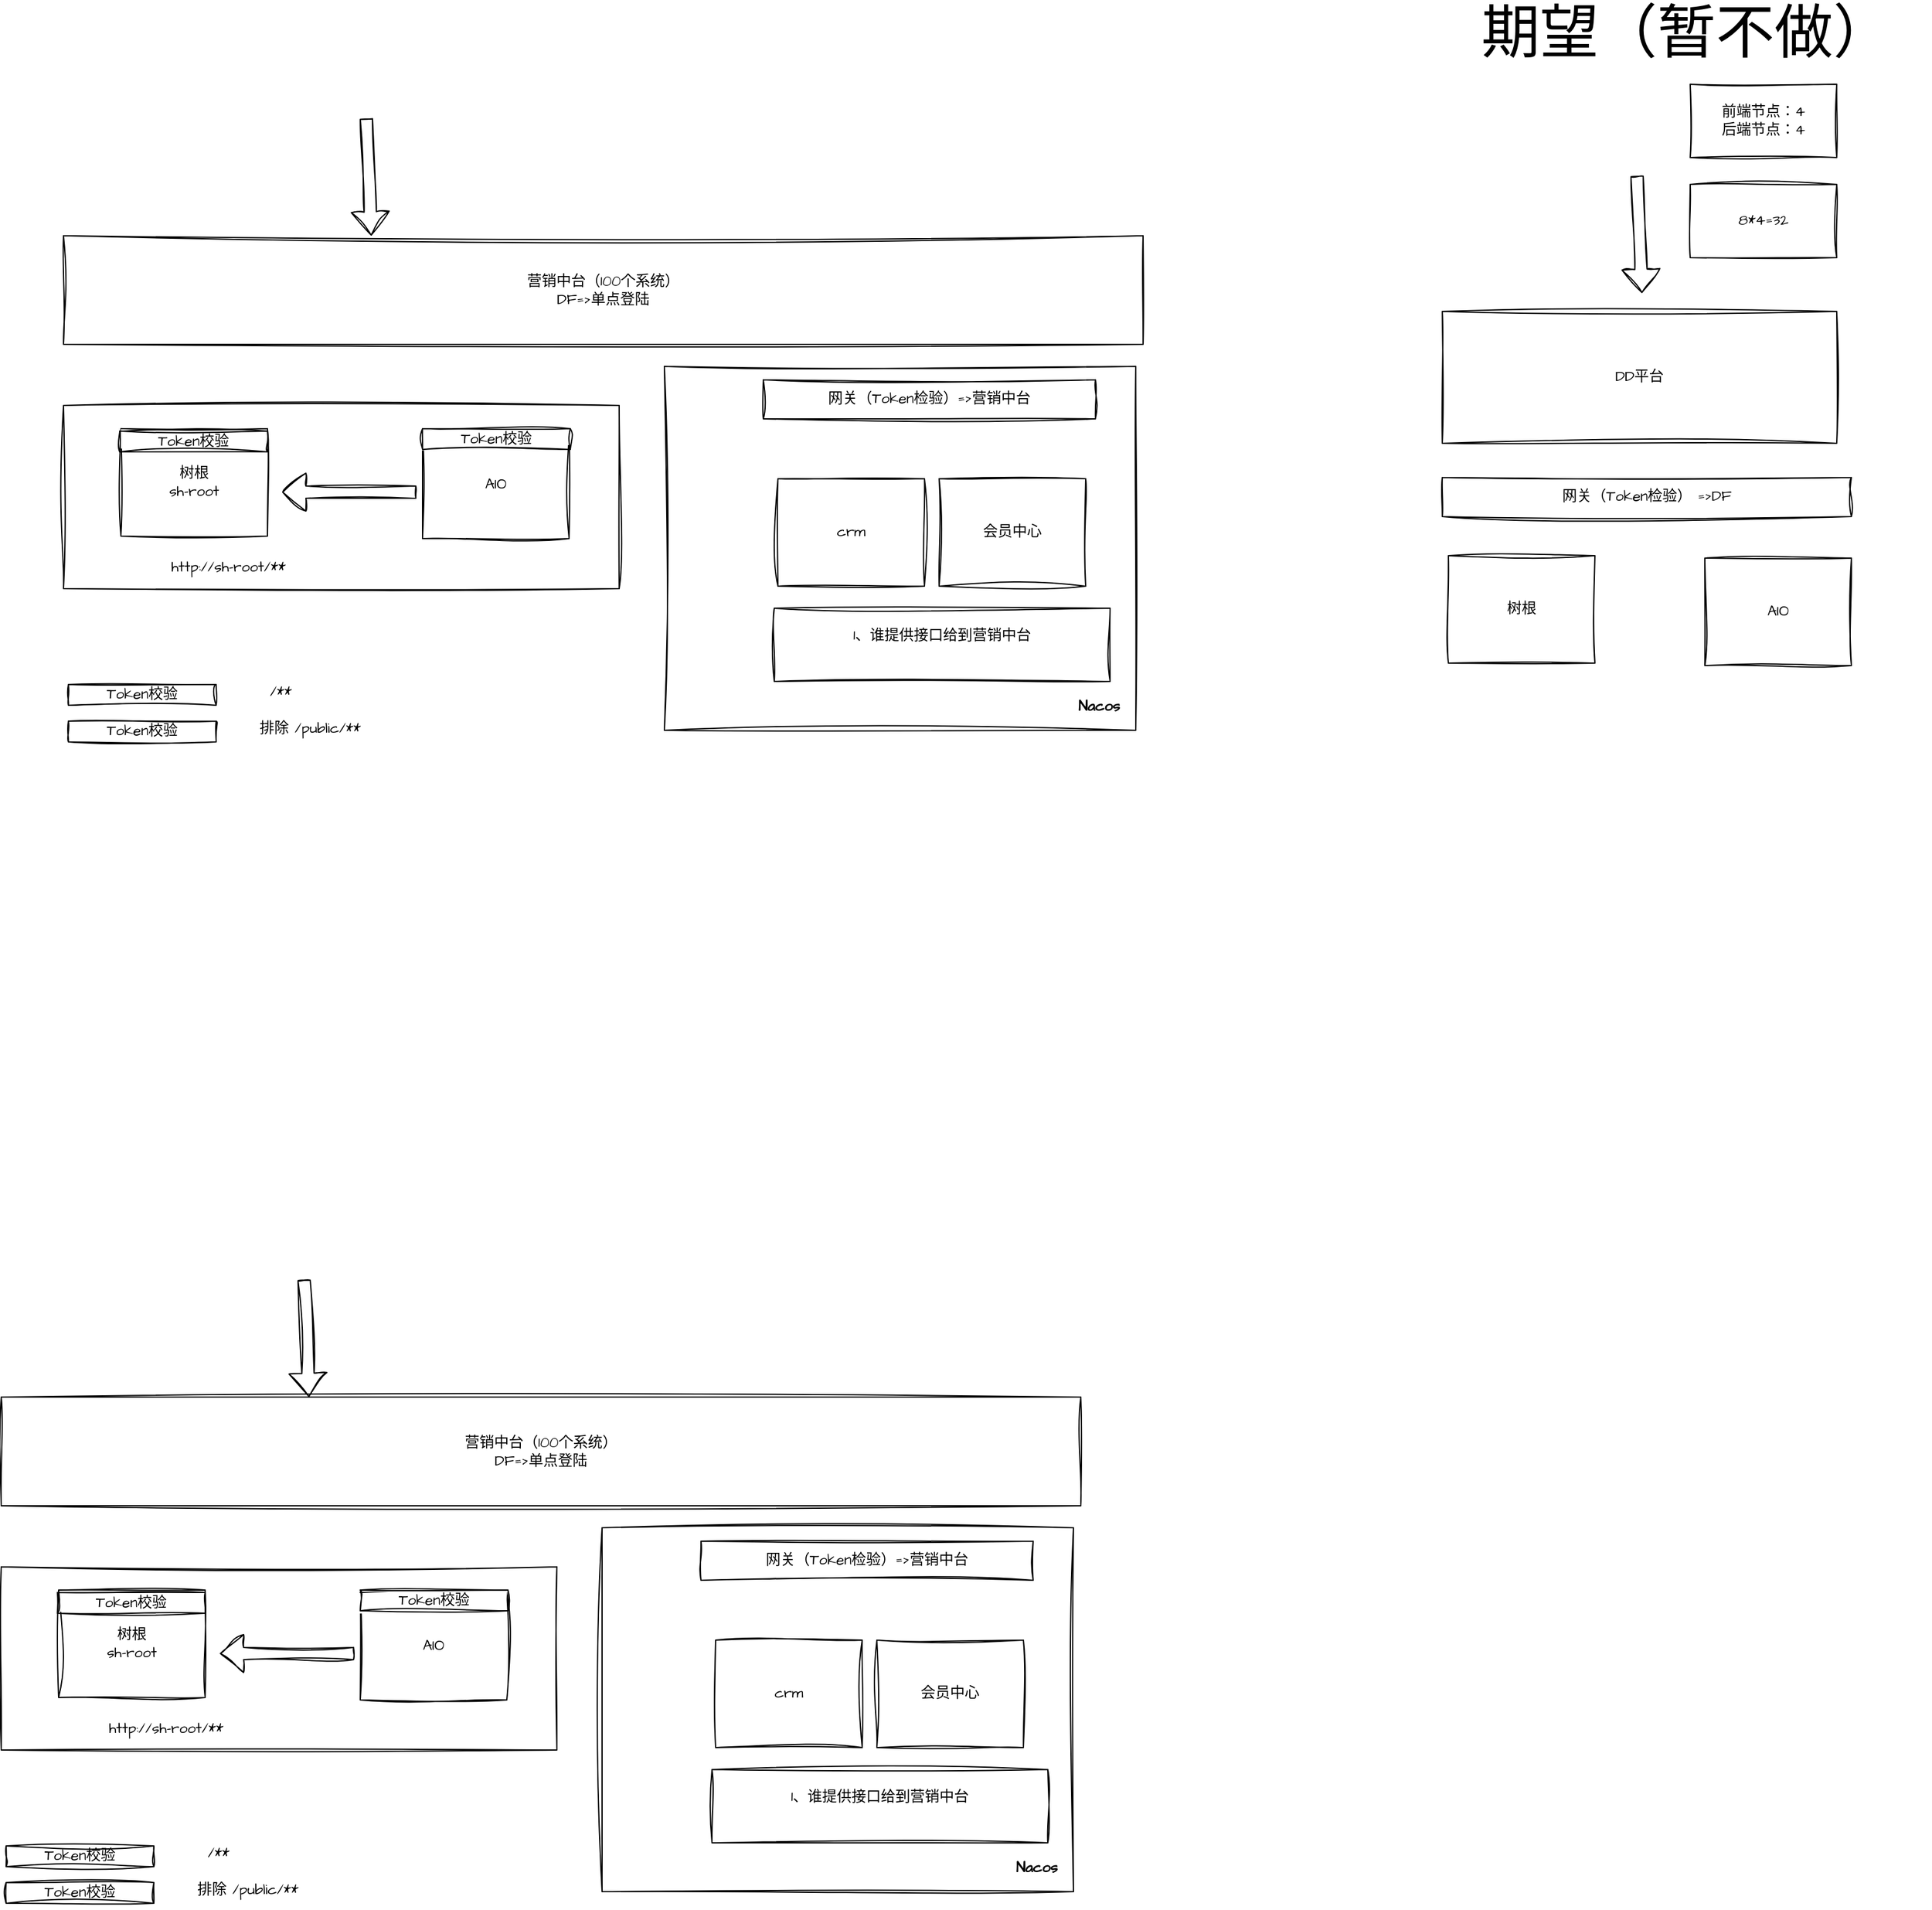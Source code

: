 <mxfile version="24.6.0" type="github">
  <diagram name="第 1 页" id="6-DvCEu9I3ejnAYmDn9d">
    <mxGraphModel dx="2392" dy="1041" grid="0" gridSize="10" guides="1" tooltips="1" connect="1" arrows="1" fold="1" page="1" pageScale="1" pageWidth="827" pageHeight="1169" math="0" shadow="0">
      <root>
        <mxCell id="0" />
        <mxCell id="1" parent="0" />
        <mxCell id="ACkTagMUBhwrKETom3U7-1" value="" style="rounded=0;whiteSpace=wrap;html=1;sketch=1;hachureGap=4;jiggle=2;curveFitting=1;fontFamily=Architects Daughter;fontSource=https%3A%2F%2Ffonts.googleapis.com%2Fcss%3Ffamily%3DArchitects%2BDaughter;" parent="1" vertex="1">
          <mxGeometry x="-33" y="372" width="386" height="298" as="geometry" />
        </mxCell>
        <mxCell id="y0GIKHgXNxl76aVskyiR-26" value="" style="rounded=0;whiteSpace=wrap;html=1;sketch=1;hachureGap=4;jiggle=2;curveFitting=1;fontFamily=Architects Daughter;fontSource=https%3A%2F%2Ffonts.googleapis.com%2Fcss%3Ffamily%3DArchitects%2BDaughter;" parent="1" vertex="1">
          <mxGeometry x="-525" y="404" width="455" height="150" as="geometry" />
        </mxCell>
        <mxCell id="y0GIKHgXNxl76aVskyiR-1" value="营销中台（100个系统）&lt;br&gt;DF=&amp;gt;单点登陆" style="rounded=0;whiteSpace=wrap;html=1;sketch=1;hachureGap=4;jiggle=2;curveFitting=1;fontFamily=Architects Daughter;fontSource=https%3A%2F%2Ffonts.googleapis.com%2Fcss%3Ffamily%3DArchitects%2BDaughter;" parent="1" vertex="1">
          <mxGeometry x="-525" y="265" width="884" height="89" as="geometry" />
        </mxCell>
        <mxCell id="y0GIKHgXNxl76aVskyiR-2" value="树根&lt;br&gt;sh-root" style="rounded=0;whiteSpace=wrap;html=1;sketch=1;hachureGap=4;jiggle=2;curveFitting=1;fontFamily=Architects Daughter;fontSource=https%3A%2F%2Ffonts.googleapis.com%2Fcss%3Ffamily%3DArchitects%2BDaughter;" parent="1" vertex="1">
          <mxGeometry x="-478" y="423" width="120" height="88" as="geometry" />
        </mxCell>
        <mxCell id="y0GIKHgXNxl76aVskyiR-3" value="AIO" style="rounded=0;whiteSpace=wrap;html=1;sketch=1;hachureGap=4;jiggle=2;curveFitting=1;fontFamily=Architects Daughter;fontSource=https%3A%2F%2Ffonts.googleapis.com%2Fcss%3Ffamily%3DArchitects%2BDaughter;" parent="1" vertex="1">
          <mxGeometry x="-231" y="425" width="120" height="88" as="geometry" />
        </mxCell>
        <mxCell id="y0GIKHgXNxl76aVskyiR-7" value="" style="shape=flexArrow;endArrow=classic;html=1;rounded=0;sketch=1;hachureGap=4;jiggle=2;curveFitting=1;fontFamily=Architects Daughter;fontSource=https%3A%2F%2Ffonts.googleapis.com%2Fcss%3Ffamily%3DArchitects%2BDaughter;" parent="1" edge="1">
          <mxGeometry width="50" height="50" relative="1" as="geometry">
            <mxPoint x="-277" y="169" as="sourcePoint" />
            <mxPoint x="-273" y="265" as="targetPoint" />
          </mxGeometry>
        </mxCell>
        <mxCell id="y0GIKHgXNxl76aVskyiR-8" value="Token校验" style="rounded=0;whiteSpace=wrap;html=1;sketch=1;hachureGap=4;jiggle=2;curveFitting=1;fontFamily=Architects Daughter;fontSource=https%3A%2F%2Ffonts.googleapis.com%2Fcss%3Ffamily%3DArchitects%2BDaughter;" parent="1" vertex="1">
          <mxGeometry x="-521" y="632.5" width="121" height="17" as="geometry" />
        </mxCell>
        <mxCell id="y0GIKHgXNxl76aVskyiR-9" value="Token校验" style="rounded=0;whiteSpace=wrap;html=1;sketch=1;hachureGap=4;jiggle=2;curveFitting=1;fontFamily=Architects Daughter;fontSource=https%3A%2F%2Ffonts.googleapis.com%2Fcss%3Ffamily%3DArchitects%2BDaughter;" parent="1" vertex="1">
          <mxGeometry x="-231" y="423" width="121" height="17" as="geometry" />
        </mxCell>
        <mxCell id="y0GIKHgXNxl76aVskyiR-10" value="DD平台" style="rounded=0;whiteSpace=wrap;html=1;sketch=1;hachureGap=4;jiggle=2;curveFitting=1;fontFamily=Architects Daughter;fontSource=https%3A%2F%2Ffonts.googleapis.com%2Fcss%3Ffamily%3DArchitects%2BDaughter;" parent="1" vertex="1">
          <mxGeometry x="604" y="327" width="323" height="108" as="geometry" />
        </mxCell>
        <mxCell id="y0GIKHgXNxl76aVskyiR-11" value="树根" style="rounded=0;whiteSpace=wrap;html=1;sketch=1;hachureGap=4;jiggle=2;curveFitting=1;fontFamily=Architects Daughter;fontSource=https%3A%2F%2Ffonts.googleapis.com%2Fcss%3Ffamily%3DArchitects%2BDaughter;" parent="1" vertex="1">
          <mxGeometry x="609" y="527" width="120" height="88" as="geometry" />
        </mxCell>
        <mxCell id="y0GIKHgXNxl76aVskyiR-12" value="AIO" style="rounded=0;whiteSpace=wrap;html=1;sketch=1;hachureGap=4;jiggle=2;curveFitting=1;fontFamily=Architects Daughter;fontSource=https%3A%2F%2Ffonts.googleapis.com%2Fcss%3Ffamily%3DArchitects%2BDaughter;" parent="1" vertex="1">
          <mxGeometry x="819" y="529" width="120" height="88" as="geometry" />
        </mxCell>
        <mxCell id="y0GIKHgXNxl76aVskyiR-13" value="" style="shape=flexArrow;endArrow=classic;html=1;rounded=0;sketch=1;hachureGap=4;jiggle=2;curveFitting=1;fontFamily=Architects Daughter;fontSource=https%3A%2F%2Ffonts.googleapis.com%2Fcss%3Ffamily%3DArchitects%2BDaughter;" parent="1" edge="1">
          <mxGeometry width="50" height="50" relative="1" as="geometry">
            <mxPoint x="763.5" y="216" as="sourcePoint" />
            <mxPoint x="767.5" y="312" as="targetPoint" />
          </mxGeometry>
        </mxCell>
        <mxCell id="y0GIKHgXNxl76aVskyiR-15" value="网关（Token检验）=&amp;gt;营销中台" style="rounded=0;whiteSpace=wrap;html=1;sketch=1;hachureGap=4;jiggle=2;curveFitting=1;fontFamily=Architects Daughter;fontSource=https%3A%2F%2Ffonts.googleapis.com%2Fcss%3Ffamily%3DArchitects%2BDaughter;" parent="1" vertex="1">
          <mxGeometry x="48" y="383" width="272" height="32" as="geometry" />
        </mxCell>
        <mxCell id="y0GIKHgXNxl76aVskyiR-16" value="" style="shape=flexArrow;endArrow=classic;html=1;rounded=0;sketch=1;hachureGap=4;jiggle=2;curveFitting=1;fontFamily=Architects Daughter;fontSource=https%3A%2F%2Ffonts.googleapis.com%2Fcss%3Ffamily%3DArchitects%2BDaughter;" parent="1" edge="1">
          <mxGeometry width="50" height="50" relative="1" as="geometry">
            <mxPoint x="-236" y="475" as="sourcePoint" />
            <mxPoint x="-346" y="475" as="targetPoint" />
          </mxGeometry>
        </mxCell>
        <mxCell id="y0GIKHgXNxl76aVskyiR-17" value="/**" style="text;html=1;align=center;verticalAlign=middle;whiteSpace=wrap;rounded=0;fontFamily=Architects Daughter;fontSource=https%3A%2F%2Ffonts.googleapis.com%2Fcss%3Ffamily%3DArchitects%2BDaughter;" parent="1" vertex="1">
          <mxGeometry x="-377" y="624" width="60" height="30" as="geometry" />
        </mxCell>
        <mxCell id="y0GIKHgXNxl76aVskyiR-18" value="排除 /public/**" style="text;html=1;align=center;verticalAlign=middle;whiteSpace=wrap;rounded=0;fontFamily=Architects Daughter;fontSource=https%3A%2F%2Ffonts.googleapis.com%2Fcss%3Ffamily%3DArchitects%2BDaughter;" parent="1" vertex="1">
          <mxGeometry x="-377" y="654" width="108" height="30" as="geometry" />
        </mxCell>
        <mxCell id="y0GIKHgXNxl76aVskyiR-19" value="Token校验" style="rounded=0;whiteSpace=wrap;html=1;sketch=1;hachureGap=4;jiggle=2;curveFitting=1;fontFamily=Architects Daughter;fontSource=https%3A%2F%2Ffonts.googleapis.com%2Fcss%3Ffamily%3DArchitects%2BDaughter;" parent="1" vertex="1">
          <mxGeometry x="-521" y="662.5" width="121" height="17" as="geometry" />
        </mxCell>
        <mxCell id="y0GIKHgXNxl76aVskyiR-20" value="Token校验" style="rounded=0;whiteSpace=wrap;html=1;sketch=1;hachureGap=4;jiggle=2;curveFitting=1;fontFamily=Architects Daughter;fontSource=https%3A%2F%2Ffonts.googleapis.com%2Fcss%3Ffamily%3DArchitects%2BDaughter;" parent="1" vertex="1">
          <mxGeometry x="-479" y="425" width="121" height="17" as="geometry" />
        </mxCell>
        <mxCell id="y0GIKHgXNxl76aVskyiR-21" value="&lt;font style=&quot;font-size: 48px;&quot;&gt;期望（暂不做）&lt;/font&gt;" style="text;html=1;align=center;verticalAlign=middle;whiteSpace=wrap;rounded=0;fontFamily=Architects Daughter;fontSource=https%3A%2F%2Ffonts.googleapis.com%2Fcss%3Ffamily%3DArchitects%2BDaughter;" parent="1" vertex="1">
          <mxGeometry x="604" y="86" width="400" height="30" as="geometry" />
        </mxCell>
        <mxCell id="y0GIKHgXNxl76aVskyiR-24" value="前端节点：4&lt;br&gt;后端节点：4" style="rounded=0;whiteSpace=wrap;html=1;sketch=1;hachureGap=4;jiggle=2;curveFitting=1;fontFamily=Architects Daughter;fontSource=https%3A%2F%2Ffonts.googleapis.com%2Fcss%3Ffamily%3DArchitects%2BDaughter;" parent="1" vertex="1">
          <mxGeometry x="807" y="141" width="120" height="60" as="geometry" />
        </mxCell>
        <mxCell id="y0GIKHgXNxl76aVskyiR-25" value="8*4=32" style="rounded=0;whiteSpace=wrap;html=1;sketch=1;hachureGap=4;jiggle=2;curveFitting=1;fontFamily=Architects Daughter;fontSource=https%3A%2F%2Ffonts.googleapis.com%2Fcss%3Ffamily%3DArchitects%2BDaughter;" parent="1" vertex="1">
          <mxGeometry x="807" y="223" width="120" height="60" as="geometry" />
        </mxCell>
        <mxCell id="y0GIKHgXNxl76aVskyiR-28" value="http://sh-root/**" style="text;html=1;align=center;verticalAlign=middle;whiteSpace=wrap;rounded=0;fontFamily=Architects Daughter;fontSource=https%3A%2F%2Ffonts.googleapis.com%2Fcss%3Ffamily%3DArchitects%2BDaughter;" parent="1" vertex="1">
          <mxGeometry x="-475" y="522" width="170" height="30" as="geometry" />
        </mxCell>
        <mxCell id="1DmX28pb39PpEtoRShT1-1" value="网关（Token检验） =&amp;gt;DF" style="rounded=0;whiteSpace=wrap;html=1;sketch=1;hachureGap=4;jiggle=2;curveFitting=1;fontFamily=Architects Daughter;fontSource=https%3A%2F%2Ffonts.googleapis.com%2Fcss%3Ffamily%3DArchitects%2BDaughter;" parent="1" vertex="1">
          <mxGeometry x="604" y="463" width="335" height="32" as="geometry" />
        </mxCell>
        <mxCell id="1DmX28pb39PpEtoRShT1-2" value="crm" style="rounded=0;whiteSpace=wrap;html=1;sketch=1;hachureGap=4;jiggle=2;curveFitting=1;fontFamily=Architects Daughter;fontSource=https%3A%2F%2Ffonts.googleapis.com%2Fcss%3Ffamily%3DArchitects%2BDaughter;" parent="1" vertex="1">
          <mxGeometry x="60" y="464" width="120" height="88" as="geometry" />
        </mxCell>
        <mxCell id="1DmX28pb39PpEtoRShT1-3" value="会员中心" style="rounded=0;whiteSpace=wrap;html=1;sketch=1;hachureGap=4;jiggle=2;curveFitting=1;fontFamily=Architects Daughter;fontSource=https%3A%2F%2Ffonts.googleapis.com%2Fcss%3Ffamily%3DArchitects%2BDaughter;" parent="1" vertex="1">
          <mxGeometry x="192" y="464" width="120" height="88" as="geometry" />
        </mxCell>
        <mxCell id="1DmX28pb39PpEtoRShT1-6" value="1、谁提供接口给到营销中台&lt;div&gt;&lt;br/&gt;&lt;/div&gt;" style="rounded=0;whiteSpace=wrap;html=1;sketch=1;hachureGap=4;jiggle=2;curveFitting=1;fontFamily=Architects Daughter;fontSource=https%3A%2F%2Ffonts.googleapis.com%2Fcss%3Ffamily%3DArchitects%2BDaughter;" parent="1" vertex="1">
          <mxGeometry x="57" y="570" width="275" height="60" as="geometry" />
        </mxCell>
        <mxCell id="ACkTagMUBhwrKETom3U7-2" value="Nacos" style="text;html=1;align=center;verticalAlign=middle;whiteSpace=wrap;rounded=0;fontFamily=Architects Daughter;fontSource=https%3A%2F%2Ffonts.googleapis.com%2Fcss%3Ffamily%3DArchitects%2BDaughter;fontStyle=1" parent="1" vertex="1">
          <mxGeometry x="293" y="636" width="60" height="30" as="geometry" />
        </mxCell>
        <mxCell id="UTh44MC_RKWqZSthq1NF-1" value="" style="rounded=0;whiteSpace=wrap;html=1;sketch=1;hachureGap=4;jiggle=2;curveFitting=1;fontFamily=Architects Daughter;fontSource=https%3A%2F%2Ffonts.googleapis.com%2Fcss%3Ffamily%3DArchitects%2BDaughter;" vertex="1" parent="1">
          <mxGeometry x="-84" y="1323" width="386" height="298" as="geometry" />
        </mxCell>
        <mxCell id="UTh44MC_RKWqZSthq1NF-2" value="" style="rounded=0;whiteSpace=wrap;html=1;sketch=1;hachureGap=4;jiggle=2;curveFitting=1;fontFamily=Architects Daughter;fontSource=https%3A%2F%2Ffonts.googleapis.com%2Fcss%3Ffamily%3DArchitects%2BDaughter;" vertex="1" parent="1">
          <mxGeometry x="-576" y="1355" width="455" height="150" as="geometry" />
        </mxCell>
        <mxCell id="UTh44MC_RKWqZSthq1NF-3" value="营销中台（100个系统）&lt;br&gt;DF=&amp;gt;单点登陆" style="rounded=0;whiteSpace=wrap;html=1;sketch=1;hachureGap=4;jiggle=2;curveFitting=1;fontFamily=Architects Daughter;fontSource=https%3A%2F%2Ffonts.googleapis.com%2Fcss%3Ffamily%3DArchitects%2BDaughter;" vertex="1" parent="1">
          <mxGeometry x="-576" y="1216" width="884" height="89" as="geometry" />
        </mxCell>
        <mxCell id="UTh44MC_RKWqZSthq1NF-4" value="树根&lt;br&gt;sh-root" style="rounded=0;whiteSpace=wrap;html=1;sketch=1;hachureGap=4;jiggle=2;curveFitting=1;fontFamily=Architects Daughter;fontSource=https%3A%2F%2Ffonts.googleapis.com%2Fcss%3Ffamily%3DArchitects%2BDaughter;" vertex="1" parent="1">
          <mxGeometry x="-529" y="1374" width="120" height="88" as="geometry" />
        </mxCell>
        <mxCell id="UTh44MC_RKWqZSthq1NF-5" value="AIO" style="rounded=0;whiteSpace=wrap;html=1;sketch=1;hachureGap=4;jiggle=2;curveFitting=1;fontFamily=Architects Daughter;fontSource=https%3A%2F%2Ffonts.googleapis.com%2Fcss%3Ffamily%3DArchitects%2BDaughter;" vertex="1" parent="1">
          <mxGeometry x="-282" y="1376" width="120" height="88" as="geometry" />
        </mxCell>
        <mxCell id="UTh44MC_RKWqZSthq1NF-6" value="" style="shape=flexArrow;endArrow=classic;html=1;rounded=0;sketch=1;hachureGap=4;jiggle=2;curveFitting=1;fontFamily=Architects Daughter;fontSource=https%3A%2F%2Ffonts.googleapis.com%2Fcss%3Ffamily%3DArchitects%2BDaughter;" edge="1" parent="1">
          <mxGeometry width="50" height="50" relative="1" as="geometry">
            <mxPoint x="-328" y="1120" as="sourcePoint" />
            <mxPoint x="-324" y="1216" as="targetPoint" />
          </mxGeometry>
        </mxCell>
        <mxCell id="UTh44MC_RKWqZSthq1NF-7" value="Token校验" style="rounded=0;whiteSpace=wrap;html=1;sketch=1;hachureGap=4;jiggle=2;curveFitting=1;fontFamily=Architects Daughter;fontSource=https%3A%2F%2Ffonts.googleapis.com%2Fcss%3Ffamily%3DArchitects%2BDaughter;" vertex="1" parent="1">
          <mxGeometry x="-572" y="1583.5" width="121" height="17" as="geometry" />
        </mxCell>
        <mxCell id="UTh44MC_RKWqZSthq1NF-8" value="Token校验" style="rounded=0;whiteSpace=wrap;html=1;sketch=1;hachureGap=4;jiggle=2;curveFitting=1;fontFamily=Architects Daughter;fontSource=https%3A%2F%2Ffonts.googleapis.com%2Fcss%3Ffamily%3DArchitects%2BDaughter;" vertex="1" parent="1">
          <mxGeometry x="-282" y="1374" width="121" height="17" as="geometry" />
        </mxCell>
        <mxCell id="UTh44MC_RKWqZSthq1NF-9" value="网关（Token检验）=&amp;gt;营销中台" style="rounded=0;whiteSpace=wrap;html=1;sketch=1;hachureGap=4;jiggle=2;curveFitting=1;fontFamily=Architects Daughter;fontSource=https%3A%2F%2Ffonts.googleapis.com%2Fcss%3Ffamily%3DArchitects%2BDaughter;" vertex="1" parent="1">
          <mxGeometry x="-3" y="1334" width="272" height="32" as="geometry" />
        </mxCell>
        <mxCell id="UTh44MC_RKWqZSthq1NF-10" value="" style="shape=flexArrow;endArrow=classic;html=1;rounded=0;sketch=1;hachureGap=4;jiggle=2;curveFitting=1;fontFamily=Architects Daughter;fontSource=https%3A%2F%2Ffonts.googleapis.com%2Fcss%3Ffamily%3DArchitects%2BDaughter;" edge="1" parent="1">
          <mxGeometry width="50" height="50" relative="1" as="geometry">
            <mxPoint x="-287" y="1426" as="sourcePoint" />
            <mxPoint x="-397" y="1426" as="targetPoint" />
          </mxGeometry>
        </mxCell>
        <mxCell id="UTh44MC_RKWqZSthq1NF-11" value="/**" style="text;html=1;align=center;verticalAlign=middle;whiteSpace=wrap;rounded=0;fontFamily=Architects Daughter;fontSource=https%3A%2F%2Ffonts.googleapis.com%2Fcss%3Ffamily%3DArchitects%2BDaughter;" vertex="1" parent="1">
          <mxGeometry x="-428" y="1575" width="60" height="30" as="geometry" />
        </mxCell>
        <mxCell id="UTh44MC_RKWqZSthq1NF-12" value="排除 /public/**" style="text;html=1;align=center;verticalAlign=middle;whiteSpace=wrap;rounded=0;fontFamily=Architects Daughter;fontSource=https%3A%2F%2Ffonts.googleapis.com%2Fcss%3Ffamily%3DArchitects%2BDaughter;" vertex="1" parent="1">
          <mxGeometry x="-428" y="1605" width="108" height="30" as="geometry" />
        </mxCell>
        <mxCell id="UTh44MC_RKWqZSthq1NF-13" value="Token校验" style="rounded=0;whiteSpace=wrap;html=1;sketch=1;hachureGap=4;jiggle=2;curveFitting=1;fontFamily=Architects Daughter;fontSource=https%3A%2F%2Ffonts.googleapis.com%2Fcss%3Ffamily%3DArchitects%2BDaughter;" vertex="1" parent="1">
          <mxGeometry x="-572" y="1613.5" width="121" height="17" as="geometry" />
        </mxCell>
        <mxCell id="UTh44MC_RKWqZSthq1NF-14" value="Token校验" style="rounded=0;whiteSpace=wrap;html=1;sketch=1;hachureGap=4;jiggle=2;curveFitting=1;fontFamily=Architects Daughter;fontSource=https%3A%2F%2Ffonts.googleapis.com%2Fcss%3Ffamily%3DArchitects%2BDaughter;" vertex="1" parent="1">
          <mxGeometry x="-530" y="1376" width="121" height="17" as="geometry" />
        </mxCell>
        <mxCell id="UTh44MC_RKWqZSthq1NF-15" value="http://sh-root/**" style="text;html=1;align=center;verticalAlign=middle;whiteSpace=wrap;rounded=0;fontFamily=Architects Daughter;fontSource=https%3A%2F%2Ffonts.googleapis.com%2Fcss%3Ffamily%3DArchitects%2BDaughter;" vertex="1" parent="1">
          <mxGeometry x="-526" y="1473" width="170" height="30" as="geometry" />
        </mxCell>
        <mxCell id="UTh44MC_RKWqZSthq1NF-16" value="crm" style="rounded=0;whiteSpace=wrap;html=1;sketch=1;hachureGap=4;jiggle=2;curveFitting=1;fontFamily=Architects Daughter;fontSource=https%3A%2F%2Ffonts.googleapis.com%2Fcss%3Ffamily%3DArchitects%2BDaughter;" vertex="1" parent="1">
          <mxGeometry x="9" y="1415" width="120" height="88" as="geometry" />
        </mxCell>
        <mxCell id="UTh44MC_RKWqZSthq1NF-17" value="会员中心" style="rounded=0;whiteSpace=wrap;html=1;sketch=1;hachureGap=4;jiggle=2;curveFitting=1;fontFamily=Architects Daughter;fontSource=https%3A%2F%2Ffonts.googleapis.com%2Fcss%3Ffamily%3DArchitects%2BDaughter;" vertex="1" parent="1">
          <mxGeometry x="141" y="1415" width="120" height="88" as="geometry" />
        </mxCell>
        <mxCell id="UTh44MC_RKWqZSthq1NF-18" value="1、谁提供接口给到营销中台&lt;div&gt;&lt;br/&gt;&lt;/div&gt;" style="rounded=0;whiteSpace=wrap;html=1;sketch=1;hachureGap=4;jiggle=2;curveFitting=1;fontFamily=Architects Daughter;fontSource=https%3A%2F%2Ffonts.googleapis.com%2Fcss%3Ffamily%3DArchitects%2BDaughter;" vertex="1" parent="1">
          <mxGeometry x="6" y="1521" width="275" height="60" as="geometry" />
        </mxCell>
        <mxCell id="UTh44MC_RKWqZSthq1NF-19" value="Nacos" style="text;html=1;align=center;verticalAlign=middle;whiteSpace=wrap;rounded=0;fontFamily=Architects Daughter;fontSource=https%3A%2F%2Ffonts.googleapis.com%2Fcss%3Ffamily%3DArchitects%2BDaughter;fontStyle=1" vertex="1" parent="1">
          <mxGeometry x="242" y="1587" width="60" height="30" as="geometry" />
        </mxCell>
      </root>
    </mxGraphModel>
  </diagram>
</mxfile>
